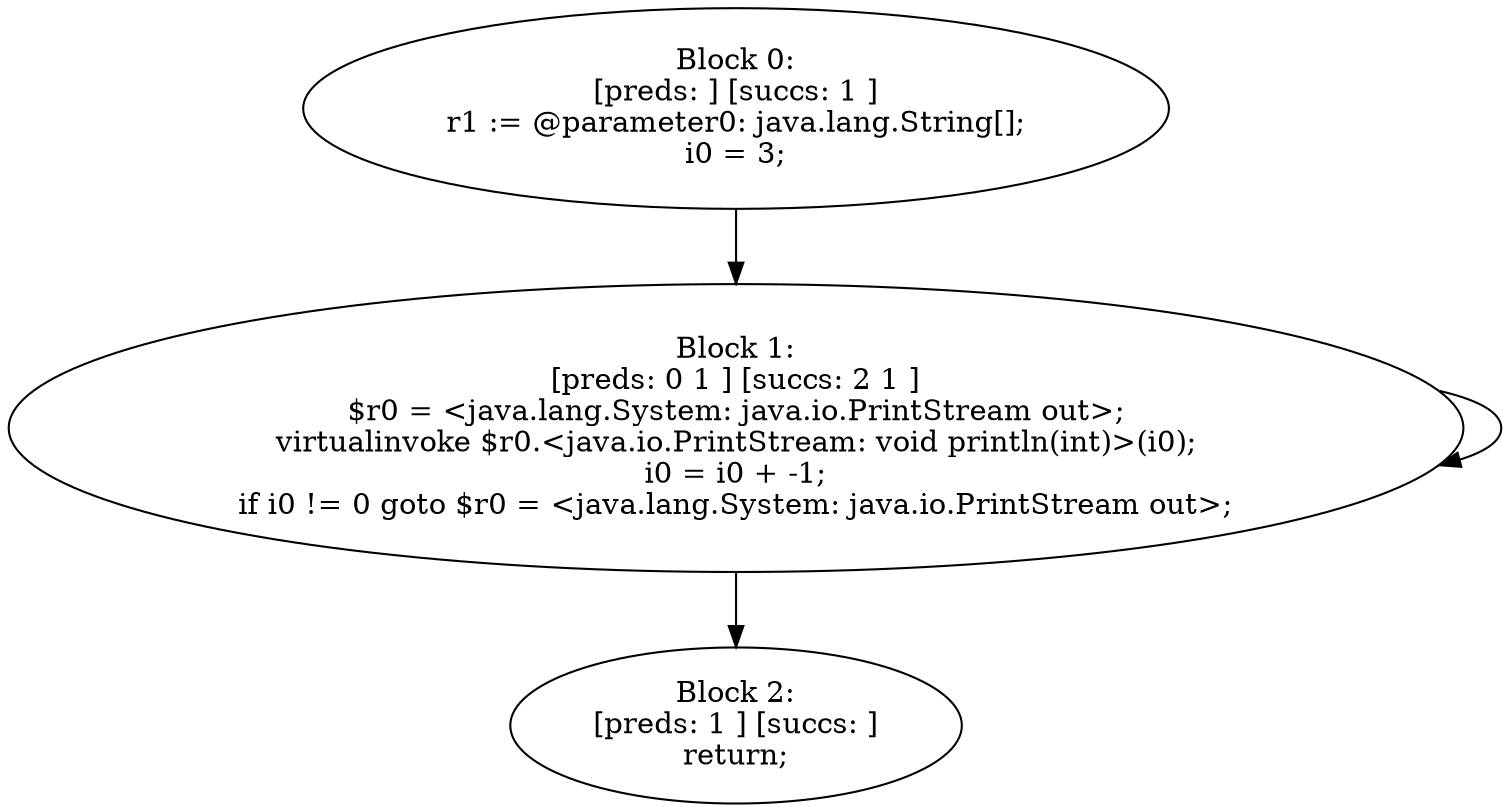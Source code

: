 digraph "unitGraph" {
    "Block 0:
[preds: ] [succs: 1 ]
r1 := @parameter0: java.lang.String[];
i0 = 3;
"
    "Block 1:
[preds: 0 1 ] [succs: 2 1 ]
$r0 = <java.lang.System: java.io.PrintStream out>;
virtualinvoke $r0.<java.io.PrintStream: void println(int)>(i0);
i0 = i0 + -1;
if i0 != 0 goto $r0 = <java.lang.System: java.io.PrintStream out>;
"
    "Block 2:
[preds: 1 ] [succs: ]
return;
"
    "Block 0:
[preds: ] [succs: 1 ]
r1 := @parameter0: java.lang.String[];
i0 = 3;
"->"Block 1:
[preds: 0 1 ] [succs: 2 1 ]
$r0 = <java.lang.System: java.io.PrintStream out>;
virtualinvoke $r0.<java.io.PrintStream: void println(int)>(i0);
i0 = i0 + -1;
if i0 != 0 goto $r0 = <java.lang.System: java.io.PrintStream out>;
";
    "Block 1:
[preds: 0 1 ] [succs: 2 1 ]
$r0 = <java.lang.System: java.io.PrintStream out>;
virtualinvoke $r0.<java.io.PrintStream: void println(int)>(i0);
i0 = i0 + -1;
if i0 != 0 goto $r0 = <java.lang.System: java.io.PrintStream out>;
"->"Block 2:
[preds: 1 ] [succs: ]
return;
";
    "Block 1:
[preds: 0 1 ] [succs: 2 1 ]
$r0 = <java.lang.System: java.io.PrintStream out>;
virtualinvoke $r0.<java.io.PrintStream: void println(int)>(i0);
i0 = i0 + -1;
if i0 != 0 goto $r0 = <java.lang.System: java.io.PrintStream out>;
"->"Block 1:
[preds: 0 1 ] [succs: 2 1 ]
$r0 = <java.lang.System: java.io.PrintStream out>;
virtualinvoke $r0.<java.io.PrintStream: void println(int)>(i0);
i0 = i0 + -1;
if i0 != 0 goto $r0 = <java.lang.System: java.io.PrintStream out>;
";
}
